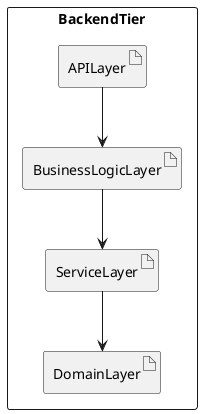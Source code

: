 @startuml "ThingBook Backend Development View"


rectangle BackendTier {
    artifact APILayer
    artifact BusinessLogicLayer
    artifact ServiceLayer
    artifact DomainLayer

    APILayer            --> BusinessLogicLayer
    BusinessLogicLayer  --> ServiceLayer
    ServiceLayer        --> DomainLayer
}


@enduml
